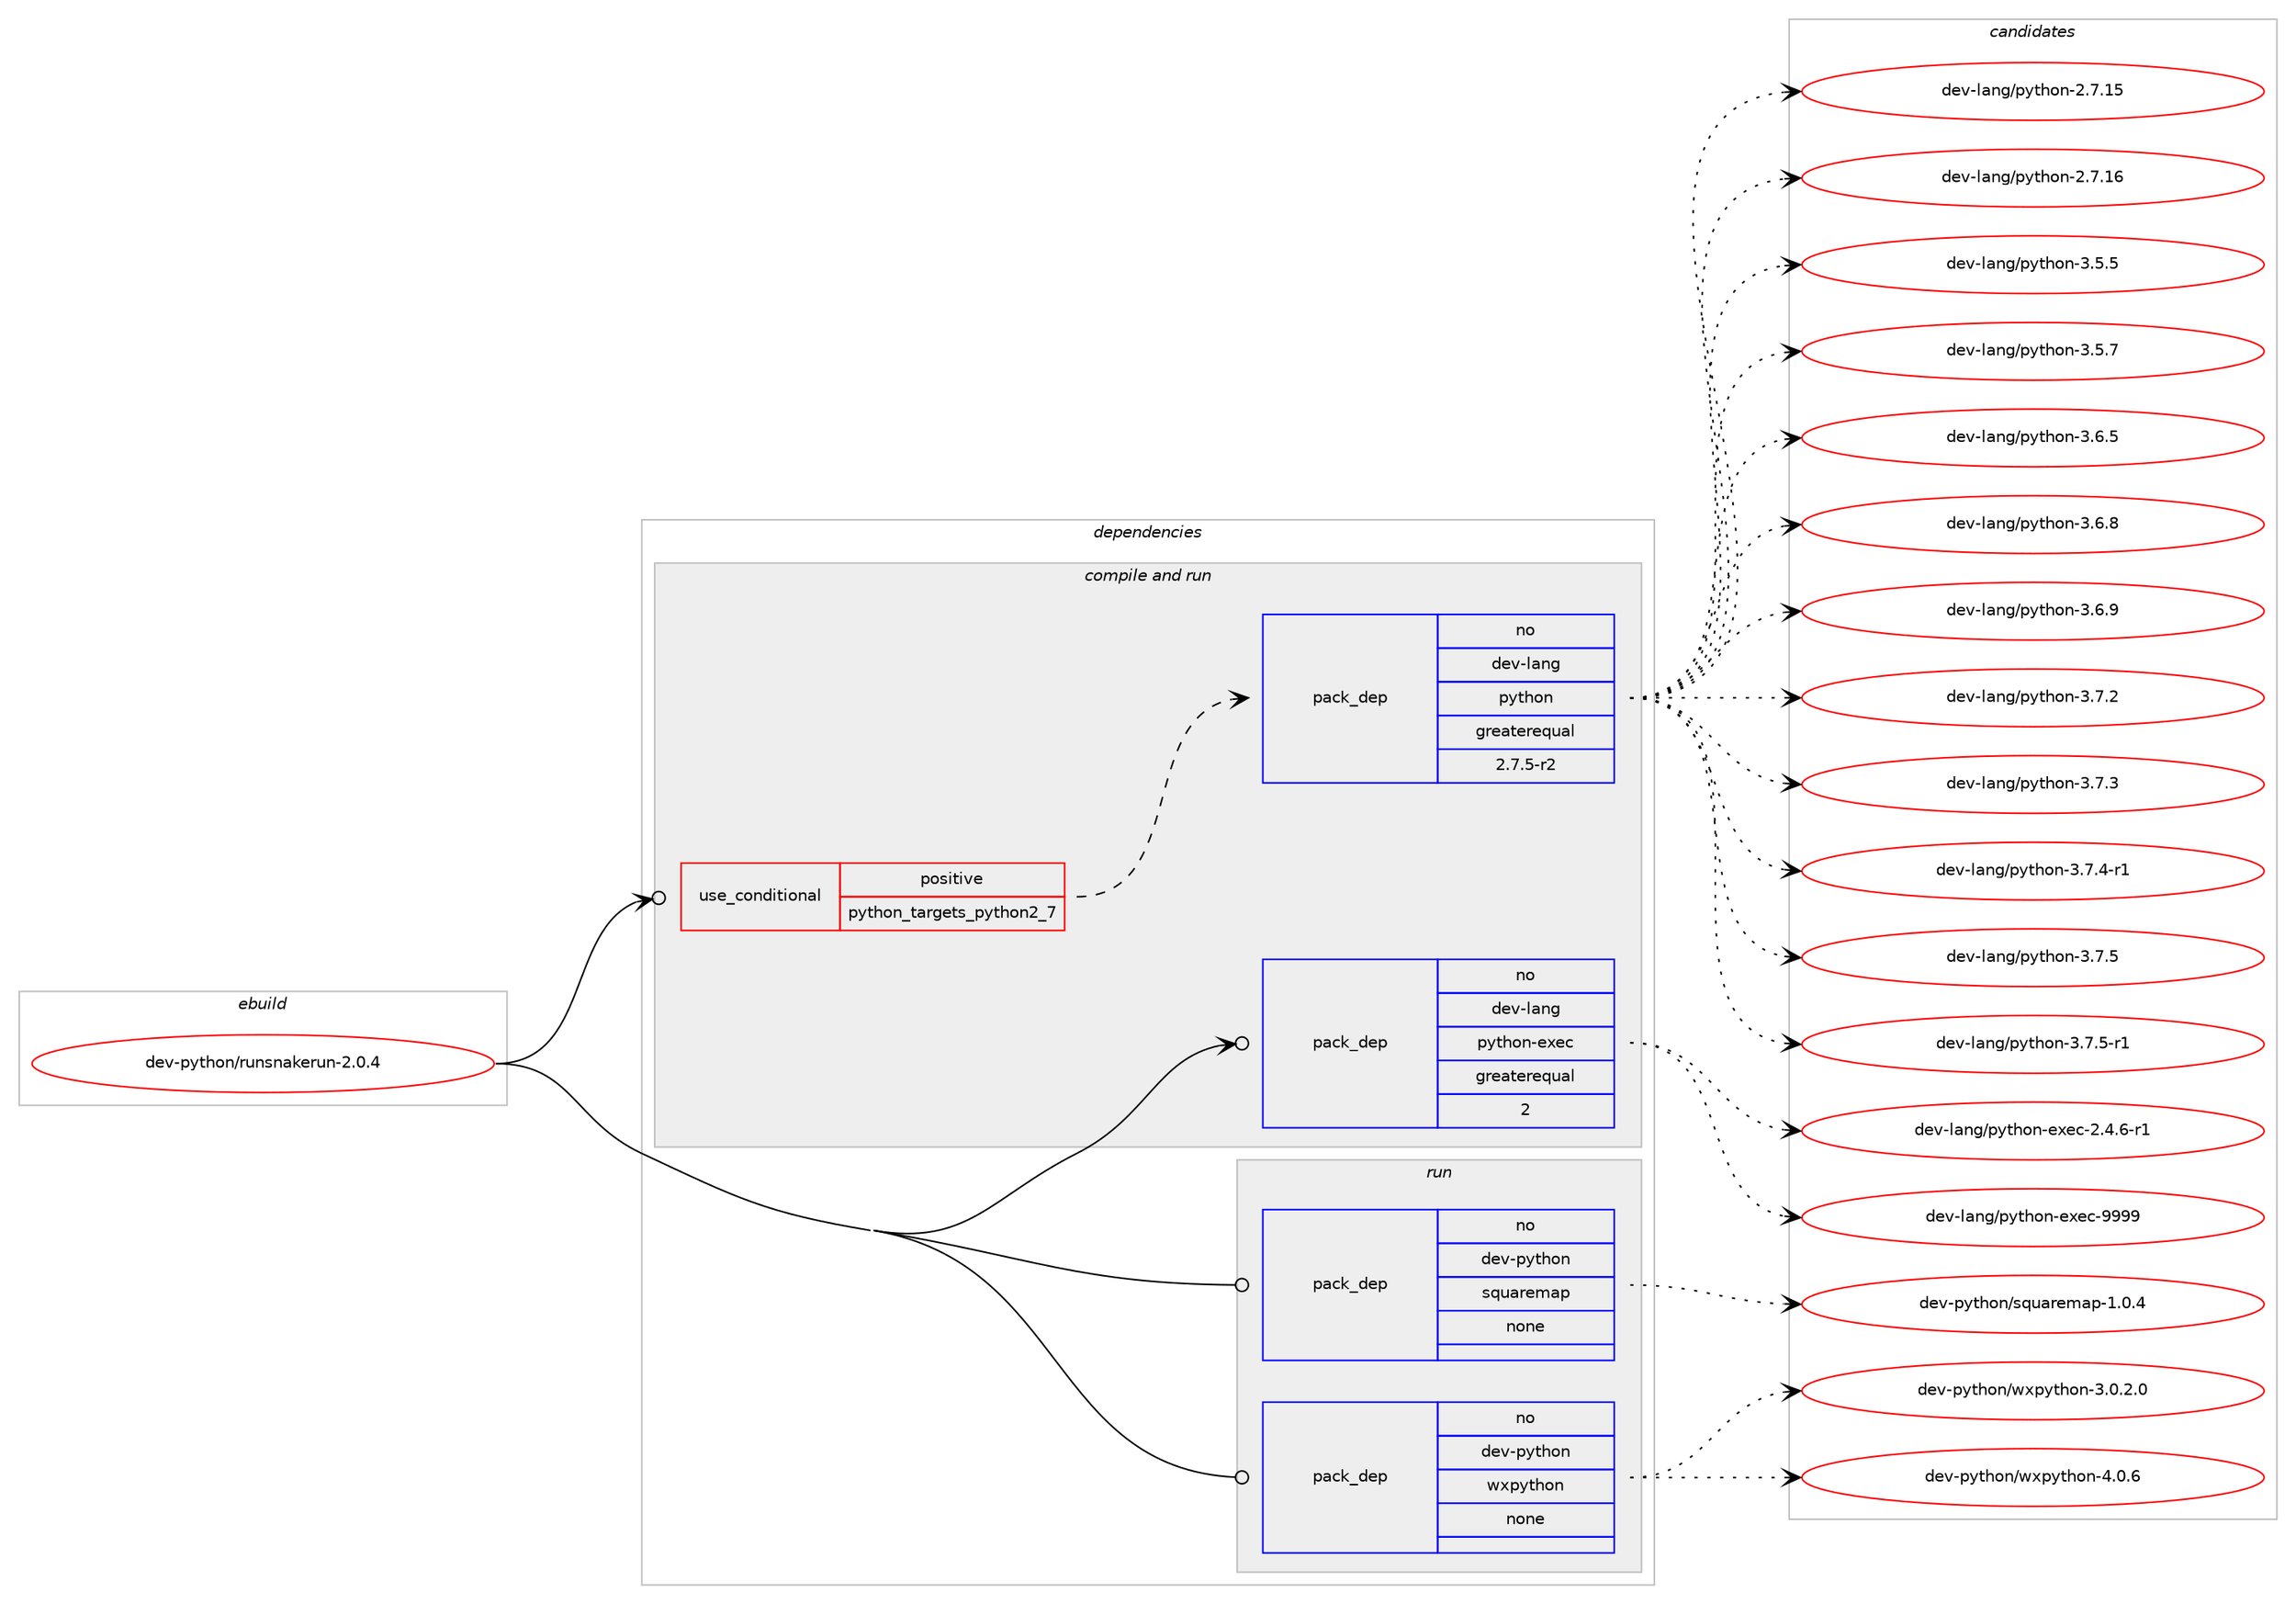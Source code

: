 digraph prolog {

# *************
# Graph options
# *************

newrank=true;
concentrate=true;
compound=true;
graph [rankdir=LR,fontname=Helvetica,fontsize=10,ranksep=1.5];#, ranksep=2.5, nodesep=0.2];
edge  [arrowhead=vee];
node  [fontname=Helvetica,fontsize=10];

# **********
# The ebuild
# **********

subgraph cluster_leftcol {
color=gray;
rank=same;
label=<<i>ebuild</i>>;
id [label="dev-python/runsnakerun-2.0.4", color=red, width=4, href="../dev-python/runsnakerun-2.0.4.svg"];
}

# ****************
# The dependencies
# ****************

subgraph cluster_midcol {
color=gray;
label=<<i>dependencies</i>>;
subgraph cluster_compile {
fillcolor="#eeeeee";
style=filled;
label=<<i>compile</i>>;
}
subgraph cluster_compileandrun {
fillcolor="#eeeeee";
style=filled;
label=<<i>compile and run</i>>;
subgraph cond148967 {
dependency636165 [label=<<TABLE BORDER="0" CELLBORDER="1" CELLSPACING="0" CELLPADDING="4"><TR><TD ROWSPAN="3" CELLPADDING="10">use_conditional</TD></TR><TR><TD>positive</TD></TR><TR><TD>python_targets_python2_7</TD></TR></TABLE>>, shape=none, color=red];
subgraph pack475317 {
dependency636166 [label=<<TABLE BORDER="0" CELLBORDER="1" CELLSPACING="0" CELLPADDING="4" WIDTH="220"><TR><TD ROWSPAN="6" CELLPADDING="30">pack_dep</TD></TR><TR><TD WIDTH="110">no</TD></TR><TR><TD>dev-lang</TD></TR><TR><TD>python</TD></TR><TR><TD>greaterequal</TD></TR><TR><TD>2.7.5-r2</TD></TR></TABLE>>, shape=none, color=blue];
}
dependency636165:e -> dependency636166:w [weight=20,style="dashed",arrowhead="vee"];
}
id:e -> dependency636165:w [weight=20,style="solid",arrowhead="odotvee"];
subgraph pack475318 {
dependency636167 [label=<<TABLE BORDER="0" CELLBORDER="1" CELLSPACING="0" CELLPADDING="4" WIDTH="220"><TR><TD ROWSPAN="6" CELLPADDING="30">pack_dep</TD></TR><TR><TD WIDTH="110">no</TD></TR><TR><TD>dev-lang</TD></TR><TR><TD>python-exec</TD></TR><TR><TD>greaterequal</TD></TR><TR><TD>2</TD></TR></TABLE>>, shape=none, color=blue];
}
id:e -> dependency636167:w [weight=20,style="solid",arrowhead="odotvee"];
}
subgraph cluster_run {
fillcolor="#eeeeee";
style=filled;
label=<<i>run</i>>;
subgraph pack475319 {
dependency636168 [label=<<TABLE BORDER="0" CELLBORDER="1" CELLSPACING="0" CELLPADDING="4" WIDTH="220"><TR><TD ROWSPAN="6" CELLPADDING="30">pack_dep</TD></TR><TR><TD WIDTH="110">no</TD></TR><TR><TD>dev-python</TD></TR><TR><TD>squaremap</TD></TR><TR><TD>none</TD></TR><TR><TD></TD></TR></TABLE>>, shape=none, color=blue];
}
id:e -> dependency636168:w [weight=20,style="solid",arrowhead="odot"];
subgraph pack475320 {
dependency636169 [label=<<TABLE BORDER="0" CELLBORDER="1" CELLSPACING="0" CELLPADDING="4" WIDTH="220"><TR><TD ROWSPAN="6" CELLPADDING="30">pack_dep</TD></TR><TR><TD WIDTH="110">no</TD></TR><TR><TD>dev-python</TD></TR><TR><TD>wxpython</TD></TR><TR><TD>none</TD></TR><TR><TD></TD></TR></TABLE>>, shape=none, color=blue];
}
id:e -> dependency636169:w [weight=20,style="solid",arrowhead="odot"];
}
}

# **************
# The candidates
# **************

subgraph cluster_choices {
rank=same;
color=gray;
label=<<i>candidates</i>>;

subgraph choice475317 {
color=black;
nodesep=1;
choice10010111845108971101034711212111610411111045504655464953 [label="dev-lang/python-2.7.15", color=red, width=4,href="../dev-lang/python-2.7.15.svg"];
choice10010111845108971101034711212111610411111045504655464954 [label="dev-lang/python-2.7.16", color=red, width=4,href="../dev-lang/python-2.7.16.svg"];
choice100101118451089711010347112121116104111110455146534653 [label="dev-lang/python-3.5.5", color=red, width=4,href="../dev-lang/python-3.5.5.svg"];
choice100101118451089711010347112121116104111110455146534655 [label="dev-lang/python-3.5.7", color=red, width=4,href="../dev-lang/python-3.5.7.svg"];
choice100101118451089711010347112121116104111110455146544653 [label="dev-lang/python-3.6.5", color=red, width=4,href="../dev-lang/python-3.6.5.svg"];
choice100101118451089711010347112121116104111110455146544656 [label="dev-lang/python-3.6.8", color=red, width=4,href="../dev-lang/python-3.6.8.svg"];
choice100101118451089711010347112121116104111110455146544657 [label="dev-lang/python-3.6.9", color=red, width=4,href="../dev-lang/python-3.6.9.svg"];
choice100101118451089711010347112121116104111110455146554650 [label="dev-lang/python-3.7.2", color=red, width=4,href="../dev-lang/python-3.7.2.svg"];
choice100101118451089711010347112121116104111110455146554651 [label="dev-lang/python-3.7.3", color=red, width=4,href="../dev-lang/python-3.7.3.svg"];
choice1001011184510897110103471121211161041111104551465546524511449 [label="dev-lang/python-3.7.4-r1", color=red, width=4,href="../dev-lang/python-3.7.4-r1.svg"];
choice100101118451089711010347112121116104111110455146554653 [label="dev-lang/python-3.7.5", color=red, width=4,href="../dev-lang/python-3.7.5.svg"];
choice1001011184510897110103471121211161041111104551465546534511449 [label="dev-lang/python-3.7.5-r1", color=red, width=4,href="../dev-lang/python-3.7.5-r1.svg"];
dependency636166:e -> choice10010111845108971101034711212111610411111045504655464953:w [style=dotted,weight="100"];
dependency636166:e -> choice10010111845108971101034711212111610411111045504655464954:w [style=dotted,weight="100"];
dependency636166:e -> choice100101118451089711010347112121116104111110455146534653:w [style=dotted,weight="100"];
dependency636166:e -> choice100101118451089711010347112121116104111110455146534655:w [style=dotted,weight="100"];
dependency636166:e -> choice100101118451089711010347112121116104111110455146544653:w [style=dotted,weight="100"];
dependency636166:e -> choice100101118451089711010347112121116104111110455146544656:w [style=dotted,weight="100"];
dependency636166:e -> choice100101118451089711010347112121116104111110455146544657:w [style=dotted,weight="100"];
dependency636166:e -> choice100101118451089711010347112121116104111110455146554650:w [style=dotted,weight="100"];
dependency636166:e -> choice100101118451089711010347112121116104111110455146554651:w [style=dotted,weight="100"];
dependency636166:e -> choice1001011184510897110103471121211161041111104551465546524511449:w [style=dotted,weight="100"];
dependency636166:e -> choice100101118451089711010347112121116104111110455146554653:w [style=dotted,weight="100"];
dependency636166:e -> choice1001011184510897110103471121211161041111104551465546534511449:w [style=dotted,weight="100"];
}
subgraph choice475318 {
color=black;
nodesep=1;
choice10010111845108971101034711212111610411111045101120101994550465246544511449 [label="dev-lang/python-exec-2.4.6-r1", color=red, width=4,href="../dev-lang/python-exec-2.4.6-r1.svg"];
choice10010111845108971101034711212111610411111045101120101994557575757 [label="dev-lang/python-exec-9999", color=red, width=4,href="../dev-lang/python-exec-9999.svg"];
dependency636167:e -> choice10010111845108971101034711212111610411111045101120101994550465246544511449:w [style=dotted,weight="100"];
dependency636167:e -> choice10010111845108971101034711212111610411111045101120101994557575757:w [style=dotted,weight="100"];
}
subgraph choice475319 {
color=black;
nodesep=1;
choice10010111845112121116104111110471151131179711410110997112454946484652 [label="dev-python/squaremap-1.0.4", color=red, width=4,href="../dev-python/squaremap-1.0.4.svg"];
dependency636168:e -> choice10010111845112121116104111110471151131179711410110997112454946484652:w [style=dotted,weight="100"];
}
subgraph choice475320 {
color=black;
nodesep=1;
choice10010111845112121116104111110471191201121211161041111104551464846504648 [label="dev-python/wxpython-3.0.2.0", color=red, width=4,href="../dev-python/wxpython-3.0.2.0.svg"];
choice1001011184511212111610411111047119120112121116104111110455246484654 [label="dev-python/wxpython-4.0.6", color=red, width=4,href="../dev-python/wxpython-4.0.6.svg"];
dependency636169:e -> choice10010111845112121116104111110471191201121211161041111104551464846504648:w [style=dotted,weight="100"];
dependency636169:e -> choice1001011184511212111610411111047119120112121116104111110455246484654:w [style=dotted,weight="100"];
}
}

}

